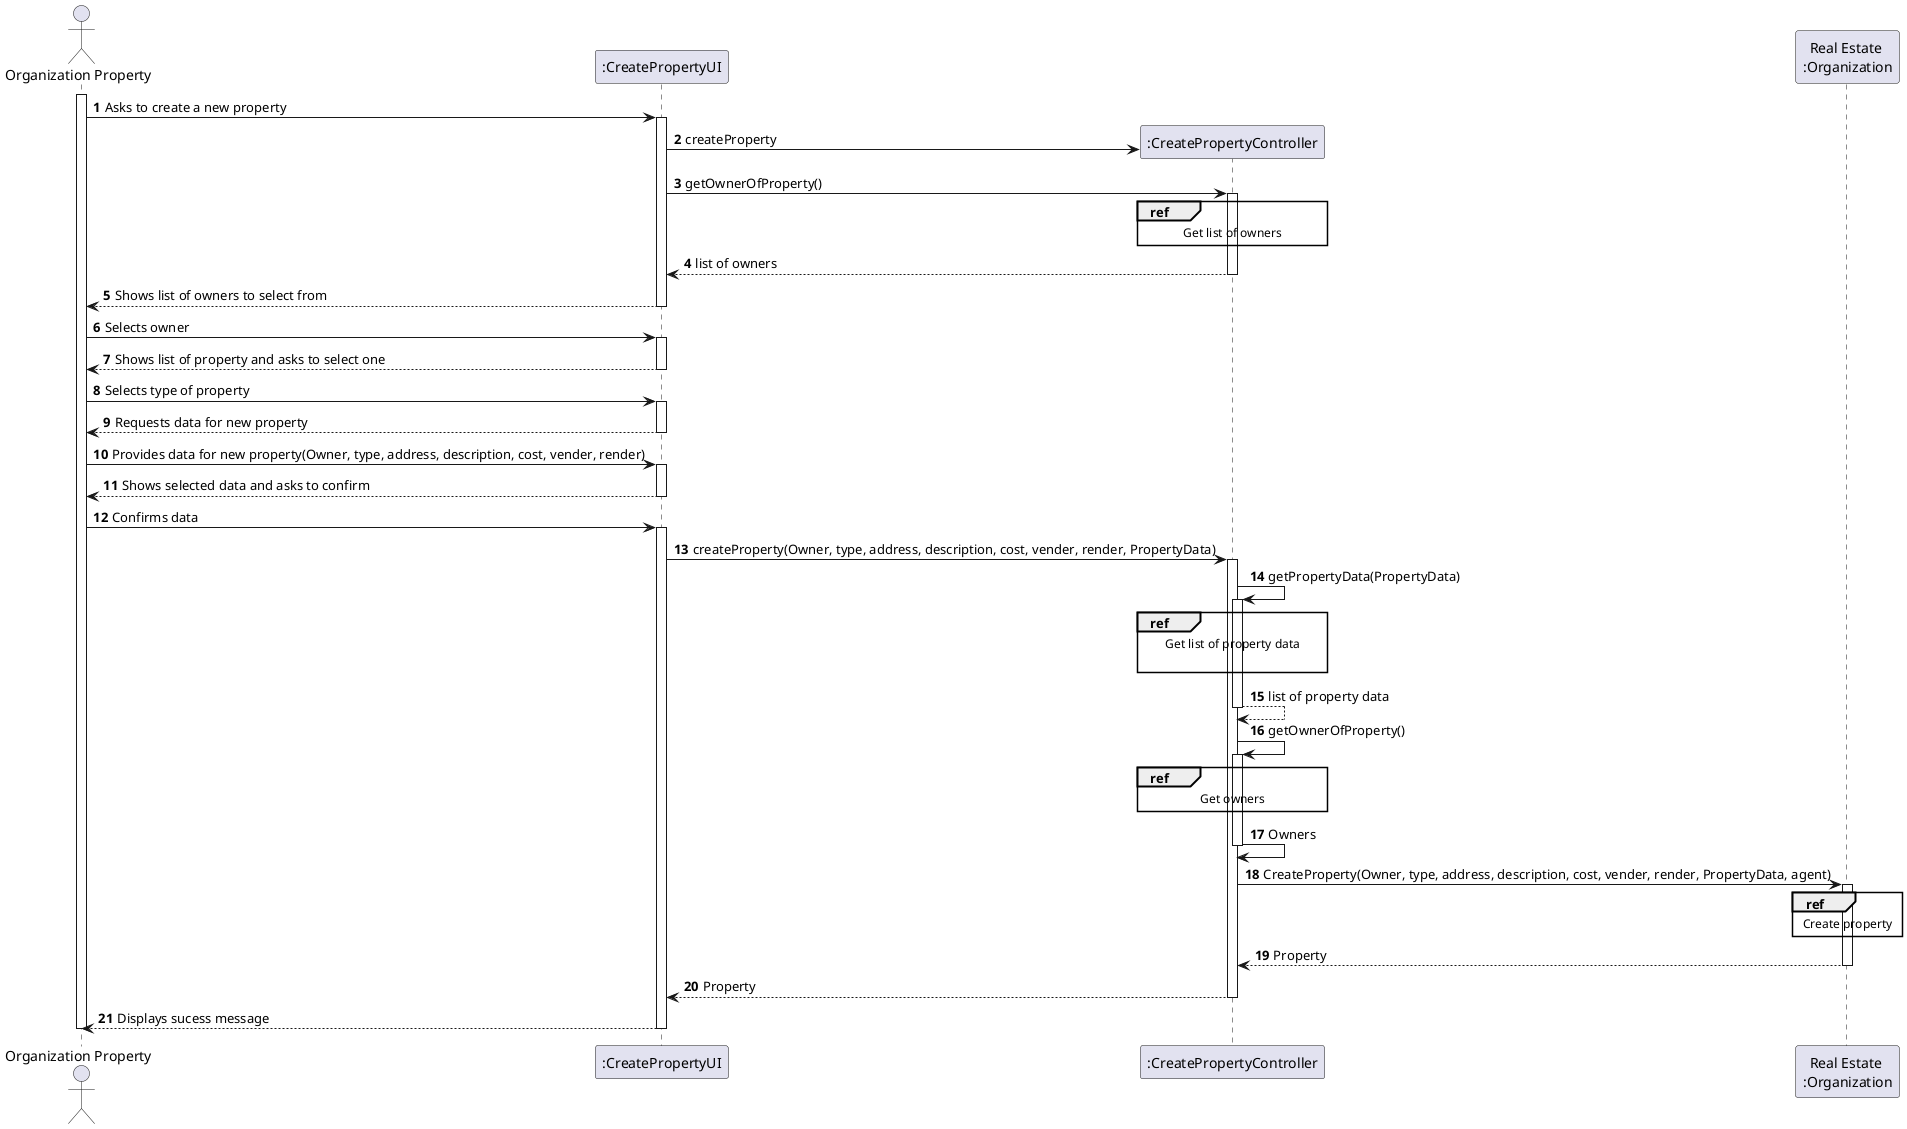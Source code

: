@startuml
'https://plantuml.com/sequence-diagram

autonumber

actor "Organization Property" as ADM
participant ":CreatePropertyUI" as UI
participant ":CreatePropertyController" as CTRL
participant "Real Estate \n:Organization" as ORG

activate ADM

    ADM -> UI: Asks to create a new property

    activate UI
        UI -> CTRL**: createProperty
        UI -> CTRL: getOwnerOfProperty()

        ref over CTRL
            Get list of owners
        end ref

        activate CTRL

            CTRL --> UI: list of owners
        deactivate CTRL

        UI --> ADM: Shows list of owners to select from

        deactivate UI

    ADM -> UI: Selects owner

    activate UI

    UI --> ADM: Shows list of property and asks to select one
    deactivate UI

    ADM -> UI: Selects type of property

    activate UI

    UI --> ADM: Requests data for new property
    deactivate UI
    ADM -> UI: Provides data for new property(Owner, type, address, description, cost, vender, render)
    activate UI
    UI --> ADM: Shows selected data and asks to confirm
    deactivate UI

    ADM -> UI: Confirms data

    activate UI
        UI -> CTRL: createProperty(Owner, type, address, description, cost, vender, render, PropertyData)
        activate CTRL
            CTRL -> CTRL: getPropertyData(PropertyData)
            activate CTRL

            ref over CTRL
                Get list of property data

            end ref

            CTRL --> CTRL: list of property data
            deactivate CTRL

            CTRL -> CTRL: getOwnerOfProperty()

            activate CTRL

            ref over CTRL
                Get owners
            end ref

            CTRL -> CTRL: Owners
            deactivate CTRL

            CTRL -> ORG: CreateProperty(Owner, type, address, description, cost, vender, render, PropertyData, agent)

            activate ORG

            ref over ORG
                Create property
            end ref

            ORG --> CTRL: Property
            deactivate ORG

            CTRL --> UI: Property

            deactivate CTRL

            UI --> ADM: Displays sucess message

        deactivate UI

    deactivate ADM
@enduml